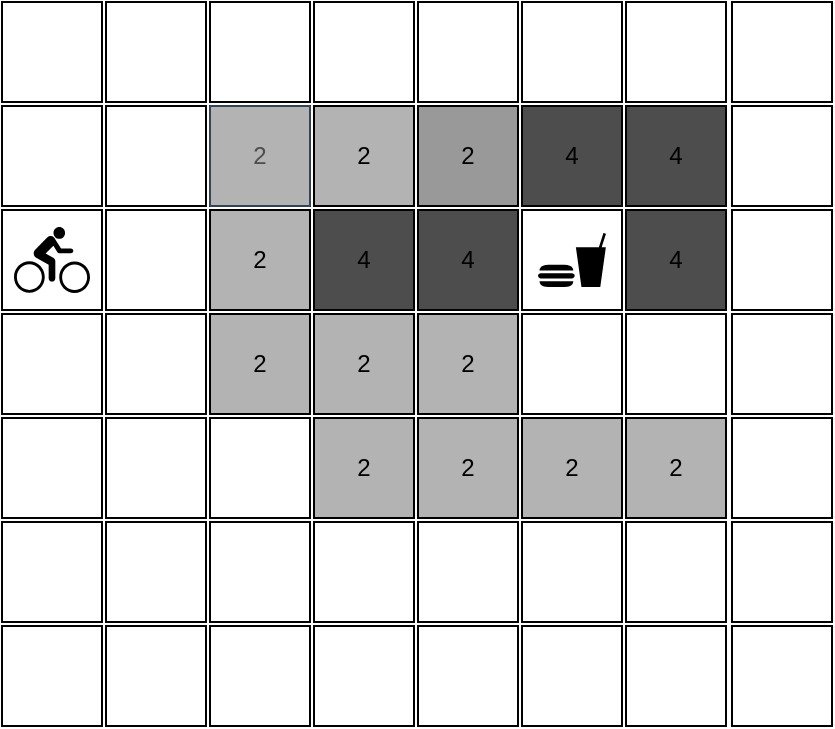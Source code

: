 <mxfile>
    <diagram id="GC3d5SEIMlqQDpdu6AJr" name="Page-1">
        <mxGraphModel dx="1247" dy="657" grid="1" gridSize="10" guides="1" tooltips="1" connect="1" arrows="1" fold="1" page="1" pageScale="1" pageWidth="850" pageHeight="1100" math="0" shadow="0">
            <root>
                <mxCell id="0"/>
                <mxCell id="1" parent="0"/>
                <mxCell id="wi9Bhf0zNv-aggHsFR5M-1" value="" style="whiteSpace=wrap;html=1;aspect=fixed;" parent="1" vertex="1">
                    <mxGeometry x="220" y="140" width="50" height="50" as="geometry"/>
                </mxCell>
                <mxCell id="wi9Bhf0zNv-aggHsFR5M-2" value="" style="whiteSpace=wrap;html=1;aspect=fixed;" parent="1" vertex="1">
                    <mxGeometry x="272" y="140" width="50" height="50" as="geometry"/>
                </mxCell>
                <mxCell id="wi9Bhf0zNv-aggHsFR5M-3" value="" style="whiteSpace=wrap;html=1;aspect=fixed;" parent="1" vertex="1">
                    <mxGeometry x="324" y="140" width="50" height="50" as="geometry"/>
                </mxCell>
                <mxCell id="wi9Bhf0zNv-aggHsFR5M-4" value="4" style="whiteSpace=wrap;html=1;aspect=fixed;fillColor=#4D4D4D;" parent="1" vertex="1">
                    <mxGeometry x="376" y="140" width="50" height="50" as="geometry"/>
                </mxCell>
                <mxCell id="wi9Bhf0zNv-aggHsFR5M-5" value="" style="whiteSpace=wrap;html=1;aspect=fixed;" parent="1" vertex="1">
                    <mxGeometry x="220" y="192" width="50" height="50" as="geometry"/>
                </mxCell>
                <mxCell id="wi9Bhf0zNv-aggHsFR5M-6" value="" style="whiteSpace=wrap;html=1;aspect=fixed;" parent="1" vertex="1">
                    <mxGeometry x="272" y="192" width="50" height="50" as="geometry"/>
                </mxCell>
                <mxCell id="wi9Bhf0zNv-aggHsFR5M-7" value="2" style="whiteSpace=wrap;html=1;aspect=fixed;fillColor=#B3B3B3;" parent="1" vertex="1">
                    <mxGeometry x="324" y="192" width="50" height="50" as="geometry"/>
                </mxCell>
                <mxCell id="wi9Bhf0zNv-aggHsFR5M-8" value="2" style="whiteSpace=wrap;html=1;aspect=fixed;fillColor=#B3B3B3;" parent="1" vertex="1">
                    <mxGeometry x="376" y="192" width="50" height="50" as="geometry"/>
                </mxCell>
                <mxCell id="wi9Bhf0zNv-aggHsFR5M-9" value="" style="whiteSpace=wrap;html=1;aspect=fixed;" parent="1" vertex="1">
                    <mxGeometry x="220" y="244" width="50" height="50" as="geometry"/>
                </mxCell>
                <mxCell id="wi9Bhf0zNv-aggHsFR5M-10" value="" style="whiteSpace=wrap;html=1;aspect=fixed;" parent="1" vertex="1">
                    <mxGeometry x="272" y="244" width="50" height="50" as="geometry"/>
                </mxCell>
                <mxCell id="wi9Bhf0zNv-aggHsFR5M-11" value="" style="whiteSpace=wrap;html=1;aspect=fixed;" parent="1" vertex="1">
                    <mxGeometry x="324" y="244" width="50" height="50" as="geometry"/>
                </mxCell>
                <mxCell id="wi9Bhf0zNv-aggHsFR5M-12" value="2" style="whiteSpace=wrap;html=1;aspect=fixed;fillColor=#B3B3B3;" parent="1" vertex="1">
                    <mxGeometry x="376" y="244" width="50" height="50" as="geometry"/>
                </mxCell>
                <mxCell id="CsA70eIJGZtUb_FbTeEb-2" value="4" style="whiteSpace=wrap;html=1;aspect=fixed;fillColor=#4D4D4D;" parent="1" vertex="1">
                    <mxGeometry x="428" y="140" width="50" height="50" as="geometry"/>
                </mxCell>
                <mxCell id="CsA70eIJGZtUb_FbTeEb-3" value="2" style="whiteSpace=wrap;html=1;aspect=fixed;fillColor=#B3B3B3;" parent="1" vertex="1">
                    <mxGeometry x="428" y="192" width="50" height="50" as="geometry"/>
                </mxCell>
                <mxCell id="CsA70eIJGZtUb_FbTeEb-4" value="2" style="whiteSpace=wrap;html=1;aspect=fixed;fillColor=#B3B3B3;" parent="1" vertex="1">
                    <mxGeometry x="428" y="244" width="50" height="50" as="geometry"/>
                </mxCell>
                <mxCell id="CsA70eIJGZtUb_FbTeEb-5" value="" style="whiteSpace=wrap;html=1;aspect=fixed;" parent="1" vertex="1">
                    <mxGeometry x="480" y="140" width="50" height="50" as="geometry"/>
                </mxCell>
                <mxCell id="CsA70eIJGZtUb_FbTeEb-6" value="" style="whiteSpace=wrap;html=1;aspect=fixed;" parent="1" vertex="1">
                    <mxGeometry x="480" y="192" width="50" height="50" as="geometry"/>
                </mxCell>
                <mxCell id="CsA70eIJGZtUb_FbTeEb-7" value="2" style="whiteSpace=wrap;html=1;aspect=fixed;fillColor=#B3B3B3;" parent="1" vertex="1">
                    <mxGeometry x="480" y="244" width="50" height="50" as="geometry"/>
                </mxCell>
                <mxCell id="CsA70eIJGZtUb_FbTeEb-8" value="4" style="whiteSpace=wrap;html=1;aspect=fixed;fillColor=#4D4D4D;" parent="1" vertex="1">
                    <mxGeometry x="532" y="140" width="50" height="50" as="geometry"/>
                </mxCell>
                <mxCell id="CsA70eIJGZtUb_FbTeEb-9" value="" style="whiteSpace=wrap;html=1;aspect=fixed;" parent="1" vertex="1">
                    <mxGeometry x="532" y="192" width="50" height="50" as="geometry"/>
                </mxCell>
                <mxCell id="CsA70eIJGZtUb_FbTeEb-10" value="2" style="whiteSpace=wrap;html=1;aspect=fixed;fillColor=#B3B3B3;" parent="1" vertex="1">
                    <mxGeometry x="532" y="244" width="50" height="50" as="geometry"/>
                </mxCell>
                <mxCell id="CsA70eIJGZtUb_FbTeEb-11" value="" style="whiteSpace=wrap;html=1;aspect=fixed;" parent="1" vertex="1">
                    <mxGeometry x="220" y="296" width="50" height="50" as="geometry"/>
                </mxCell>
                <mxCell id="CsA70eIJGZtUb_FbTeEb-12" value="" style="whiteSpace=wrap;html=1;aspect=fixed;" parent="1" vertex="1">
                    <mxGeometry x="272" y="296" width="50" height="50" as="geometry"/>
                </mxCell>
                <mxCell id="CsA70eIJGZtUb_FbTeEb-13" value="" style="whiteSpace=wrap;html=1;aspect=fixed;" parent="1" vertex="1">
                    <mxGeometry x="324" y="296" width="50" height="50" as="geometry"/>
                </mxCell>
                <mxCell id="CsA70eIJGZtUb_FbTeEb-14" value="" style="whiteSpace=wrap;html=1;aspect=fixed;fillColor=#FFFFFF;" parent="1" vertex="1">
                    <mxGeometry x="376" y="296" width="50" height="50" as="geometry"/>
                </mxCell>
                <mxCell id="CsA70eIJGZtUb_FbTeEb-15" value="" style="whiteSpace=wrap;html=1;aspect=fixed;" parent="1" vertex="1">
                    <mxGeometry x="428" y="296" width="50" height="50" as="geometry"/>
                </mxCell>
                <mxCell id="CsA70eIJGZtUb_FbTeEb-16" value="" style="whiteSpace=wrap;html=1;aspect=fixed;" parent="1" vertex="1">
                    <mxGeometry x="480" y="296" width="50" height="50" as="geometry"/>
                </mxCell>
                <mxCell id="CsA70eIJGZtUb_FbTeEb-17" value="" style="whiteSpace=wrap;html=1;aspect=fixed;" parent="1" vertex="1">
                    <mxGeometry x="532" y="296" width="50" height="50" as="geometry"/>
                </mxCell>
                <mxCell id="CsA70eIJGZtUb_FbTeEb-18" value="" style="whiteSpace=wrap;html=1;aspect=fixed;" parent="1" vertex="1">
                    <mxGeometry x="220" y="348" width="50" height="50" as="geometry"/>
                </mxCell>
                <mxCell id="CsA70eIJGZtUb_FbTeEb-19" value="" style="whiteSpace=wrap;html=1;aspect=fixed;" parent="1" vertex="1">
                    <mxGeometry x="272" y="348" width="50" height="50" as="geometry"/>
                </mxCell>
                <mxCell id="CsA70eIJGZtUb_FbTeEb-20" value="" style="whiteSpace=wrap;html=1;aspect=fixed;" parent="1" vertex="1">
                    <mxGeometry x="324" y="348" width="50" height="50" as="geometry"/>
                </mxCell>
                <mxCell id="CsA70eIJGZtUb_FbTeEb-21" value="" style="whiteSpace=wrap;html=1;aspect=fixed;fillColor=#FFFFFF;" parent="1" vertex="1">
                    <mxGeometry x="376" y="348" width="50" height="50" as="geometry"/>
                </mxCell>
                <mxCell id="CsA70eIJGZtUb_FbTeEb-22" value="" style="whiteSpace=wrap;html=1;aspect=fixed;" parent="1" vertex="1">
                    <mxGeometry x="428" y="348" width="50" height="50" as="geometry"/>
                </mxCell>
                <mxCell id="CsA70eIJGZtUb_FbTeEb-23" value="" style="whiteSpace=wrap;html=1;aspect=fixed;" parent="1" vertex="1">
                    <mxGeometry x="480" y="348" width="50" height="50" as="geometry"/>
                </mxCell>
                <mxCell id="CsA70eIJGZtUb_FbTeEb-24" value="" style="whiteSpace=wrap;html=1;aspect=fixed;" parent="1" vertex="1">
                    <mxGeometry x="532" y="348" width="50" height="50" as="geometry"/>
                </mxCell>
                <mxCell id="cal2lbhvoZ3OgB7n_fgh-2" value="" style="shape=mxgraph.signs.food.fast_food;html=1;pointerEvents=1;fillColor=#000000;strokeColor=none;verticalLabelPosition=bottom;verticalAlign=top;align=center;sketch=0;" parent="1" vertex="1">
                    <mxGeometry x="488" y="151.5" width="34" height="27" as="geometry"/>
                </mxCell>
                <mxCell id="cal2lbhvoZ3OgB7n_fgh-3" value="" style="shape=mxgraph.signs.sports.cycling;html=1;pointerEvents=1;fillColor=#000000;strokeColor=none;verticalLabelPosition=bottom;verticalAlign=top;align=center;sketch=0;" parent="1" vertex="1">
                    <mxGeometry x="226" y="148.5" width="38" height="33" as="geometry"/>
                </mxCell>
                <mxCell id="cal2lbhvoZ3OgB7n_fgh-4" value="2" style="whiteSpace=wrap;html=1;aspect=fixed;fillColor=#B3B3B3;" parent="1" vertex="1">
                    <mxGeometry x="324" y="140" width="50" height="50" as="geometry"/>
                </mxCell>
                <mxCell id="2" value="" style="whiteSpace=wrap;html=1;aspect=fixed;" vertex="1" parent="1">
                    <mxGeometry x="220" y="88" width="50" height="50" as="geometry"/>
                </mxCell>
                <mxCell id="3" value="" style="whiteSpace=wrap;html=1;aspect=fixed;" vertex="1" parent="1">
                    <mxGeometry x="272" y="88" width="50" height="50" as="geometry"/>
                </mxCell>
                <mxCell id="4" value="&lt;font color=&quot;#4d4d4d&quot;&gt;2&lt;/font&gt;" style="whiteSpace=wrap;html=1;aspect=fixed;fillColor=#B3B3B3;fontColor=#ffffff;strokeColor=#314354;" vertex="1" parent="1">
                    <mxGeometry x="324" y="88" width="50" height="50" as="geometry"/>
                </mxCell>
                <mxCell id="5" value="2" style="whiteSpace=wrap;html=1;aspect=fixed;fillColor=#B3B3B3;" vertex="1" parent="1">
                    <mxGeometry x="376" y="88" width="50" height="50" as="geometry"/>
                </mxCell>
                <mxCell id="6" value="2" style="whiteSpace=wrap;html=1;aspect=fixed;fillColor=#999999;" vertex="1" parent="1">
                    <mxGeometry x="428" y="88" width="50" height="50" as="geometry"/>
                </mxCell>
                <mxCell id="7" value="4" style="whiteSpace=wrap;html=1;aspect=fixed;fillColor=#4D4D4D;" vertex="1" parent="1">
                    <mxGeometry x="480" y="88" width="50" height="50" as="geometry"/>
                </mxCell>
                <mxCell id="8" value="4" style="whiteSpace=wrap;html=1;aspect=fixed;fillColor=#4D4D4D;" vertex="1" parent="1">
                    <mxGeometry x="532" y="88" width="50" height="50" as="geometry"/>
                </mxCell>
                <mxCell id="9" value="" style="whiteSpace=wrap;html=1;aspect=fixed;" vertex="1" parent="1">
                    <mxGeometry x="220" y="36" width="50" height="50" as="geometry"/>
                </mxCell>
                <mxCell id="10" value="" style="whiteSpace=wrap;html=1;aspect=fixed;" vertex="1" parent="1">
                    <mxGeometry x="272" y="36" width="50" height="50" as="geometry"/>
                </mxCell>
                <mxCell id="11" value="" style="whiteSpace=wrap;html=1;aspect=fixed;" vertex="1" parent="1">
                    <mxGeometry x="324" y="36" width="50" height="50" as="geometry"/>
                </mxCell>
                <mxCell id="12" value="" style="whiteSpace=wrap;html=1;aspect=fixed;fillColor=#FFFFFF;" vertex="1" parent="1">
                    <mxGeometry x="376" y="36" width="50" height="50" as="geometry"/>
                </mxCell>
                <mxCell id="13" value="" style="whiteSpace=wrap;html=1;aspect=fixed;" vertex="1" parent="1">
                    <mxGeometry x="428" y="36" width="50" height="50" as="geometry"/>
                </mxCell>
                <mxCell id="14" value="" style="whiteSpace=wrap;html=1;aspect=fixed;" vertex="1" parent="1">
                    <mxGeometry x="480" y="36" width="50" height="50" as="geometry"/>
                </mxCell>
                <mxCell id="15" value="" style="whiteSpace=wrap;html=1;aspect=fixed;" vertex="1" parent="1">
                    <mxGeometry x="532" y="36" width="50" height="50" as="geometry"/>
                </mxCell>
                <mxCell id="16" value="" style="whiteSpace=wrap;html=1;aspect=fixed;" vertex="1" parent="1">
                    <mxGeometry x="585" y="140" width="50" height="50" as="geometry"/>
                </mxCell>
                <mxCell id="17" value="" style="whiteSpace=wrap;html=1;aspect=fixed;" vertex="1" parent="1">
                    <mxGeometry x="585" y="192" width="50" height="50" as="geometry"/>
                </mxCell>
                <mxCell id="18" value="" style="whiteSpace=wrap;html=1;aspect=fixed;" vertex="1" parent="1">
                    <mxGeometry x="585" y="244" width="50" height="50" as="geometry"/>
                </mxCell>
                <mxCell id="19" value="" style="whiteSpace=wrap;html=1;aspect=fixed;" vertex="1" parent="1">
                    <mxGeometry x="585" y="296" width="50" height="50" as="geometry"/>
                </mxCell>
                <mxCell id="20" value="" style="whiteSpace=wrap;html=1;aspect=fixed;" vertex="1" parent="1">
                    <mxGeometry x="585" y="348" width="50" height="50" as="geometry"/>
                </mxCell>
                <mxCell id="21" value="" style="whiteSpace=wrap;html=1;aspect=fixed;" vertex="1" parent="1">
                    <mxGeometry x="585" y="88" width="50" height="50" as="geometry"/>
                </mxCell>
                <mxCell id="22" value="" style="whiteSpace=wrap;html=1;aspect=fixed;" vertex="1" parent="1">
                    <mxGeometry x="585" y="36" width="50" height="50" as="geometry"/>
                </mxCell>
            </root>
        </mxGraphModel>
    </diagram>
</mxfile>